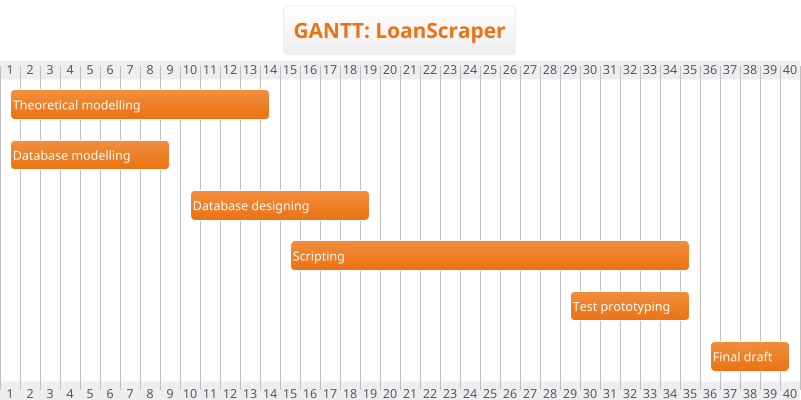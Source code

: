 @startgantt gantt
!theme aws-orange

title GANTT: LoanScraper

[  Theoretical modelling] lasts 14 days
[  Database modelling] lasts 9 days
[  Database designing] lasts 10 days
[  Scripting] lasts 21 days
[  Test prototyping] lasts 7 days
[  Final draft] lasts 5 days

[  Theoretical modelling] starts D+0
[  Database modelling] starts D+0
[  Database designing] starts d+9
[  Scripting] starts d+14
[  Test prototyping] starts d+28
[  Final draft] starts d+35

@endgantt
